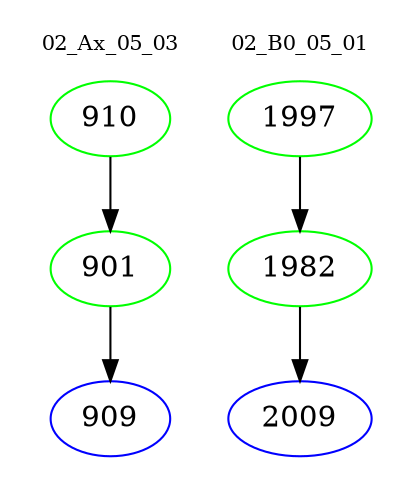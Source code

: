digraph{
subgraph cluster_0 {
color = white
label = "02_Ax_05_03";
fontsize=10;
T0_910 [label="910", color="green"]
T0_910 -> T0_901 [color="black"]
T0_901 [label="901", color="green"]
T0_901 -> T0_909 [color="black"]
T0_909 [label="909", color="blue"]
}
subgraph cluster_1 {
color = white
label = "02_B0_05_01";
fontsize=10;
T1_1997 [label="1997", color="green"]
T1_1997 -> T1_1982 [color="black"]
T1_1982 [label="1982", color="green"]
T1_1982 -> T1_2009 [color="black"]
T1_2009 [label="2009", color="blue"]
}
}
